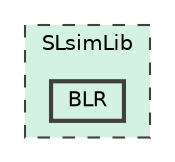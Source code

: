 digraph "SLsimLib/BLR"
{
 // LATEX_PDF_SIZE
  bgcolor="transparent";
  edge [fontname=Helvetica,fontsize=10,labelfontname=Helvetica,labelfontsize=10];
  node [fontname=Helvetica,fontsize=10,shape=box,height=0.2,width=0.4];
  compound=true
  subgraph clusterdir_55925bd33ed9b71a1b473542f7ae7f24 {
    graph [ bgcolor="#d4f2e4", pencolor="grey25", label="SLsimLib", fontname=Helvetica,fontsize=10 style="filled,dashed", URL="dir_55925bd33ed9b71a1b473542f7ae7f24.html",tooltip=""]
  dir_d88c059490027f78212a44ef24f8967a [label="BLR", fillcolor="#d4f2e4", color="grey25", style="filled,bold", URL="dir_d88c059490027f78212a44ef24f8967a.html",tooltip=""];
  }
}
